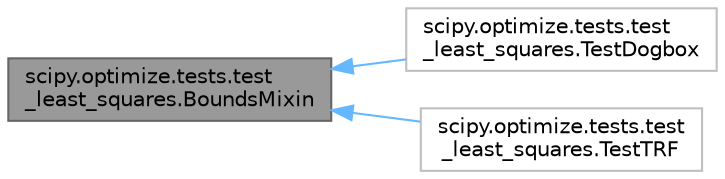 digraph "scipy.optimize.tests.test_least_squares.BoundsMixin"
{
 // LATEX_PDF_SIZE
  bgcolor="transparent";
  edge [fontname=Helvetica,fontsize=10,labelfontname=Helvetica,labelfontsize=10];
  node [fontname=Helvetica,fontsize=10,shape=box,height=0.2,width=0.4];
  rankdir="LR";
  Node1 [id="Node000001",label="scipy.optimize.tests.test\l_least_squares.BoundsMixin",height=0.2,width=0.4,color="gray40", fillcolor="grey60", style="filled", fontcolor="black",tooltip=" "];
  Node1 -> Node2 [id="edge1_Node000001_Node000002",dir="back",color="steelblue1",style="solid",tooltip=" "];
  Node2 [id="Node000002",label="scipy.optimize.tests.test\l_least_squares.TestDogbox",height=0.2,width=0.4,color="grey75", fillcolor="white", style="filled",URL="$db/d99/classscipy_1_1optimize_1_1tests_1_1test__least__squares_1_1TestDogbox.html",tooltip=" "];
  Node1 -> Node3 [id="edge2_Node000001_Node000003",dir="back",color="steelblue1",style="solid",tooltip=" "];
  Node3 [id="Node000003",label="scipy.optimize.tests.test\l_least_squares.TestTRF",height=0.2,width=0.4,color="grey75", fillcolor="white", style="filled",URL="$d3/d32/classscipy_1_1optimize_1_1tests_1_1test__least__squares_1_1TestTRF.html",tooltip=" "];
}
